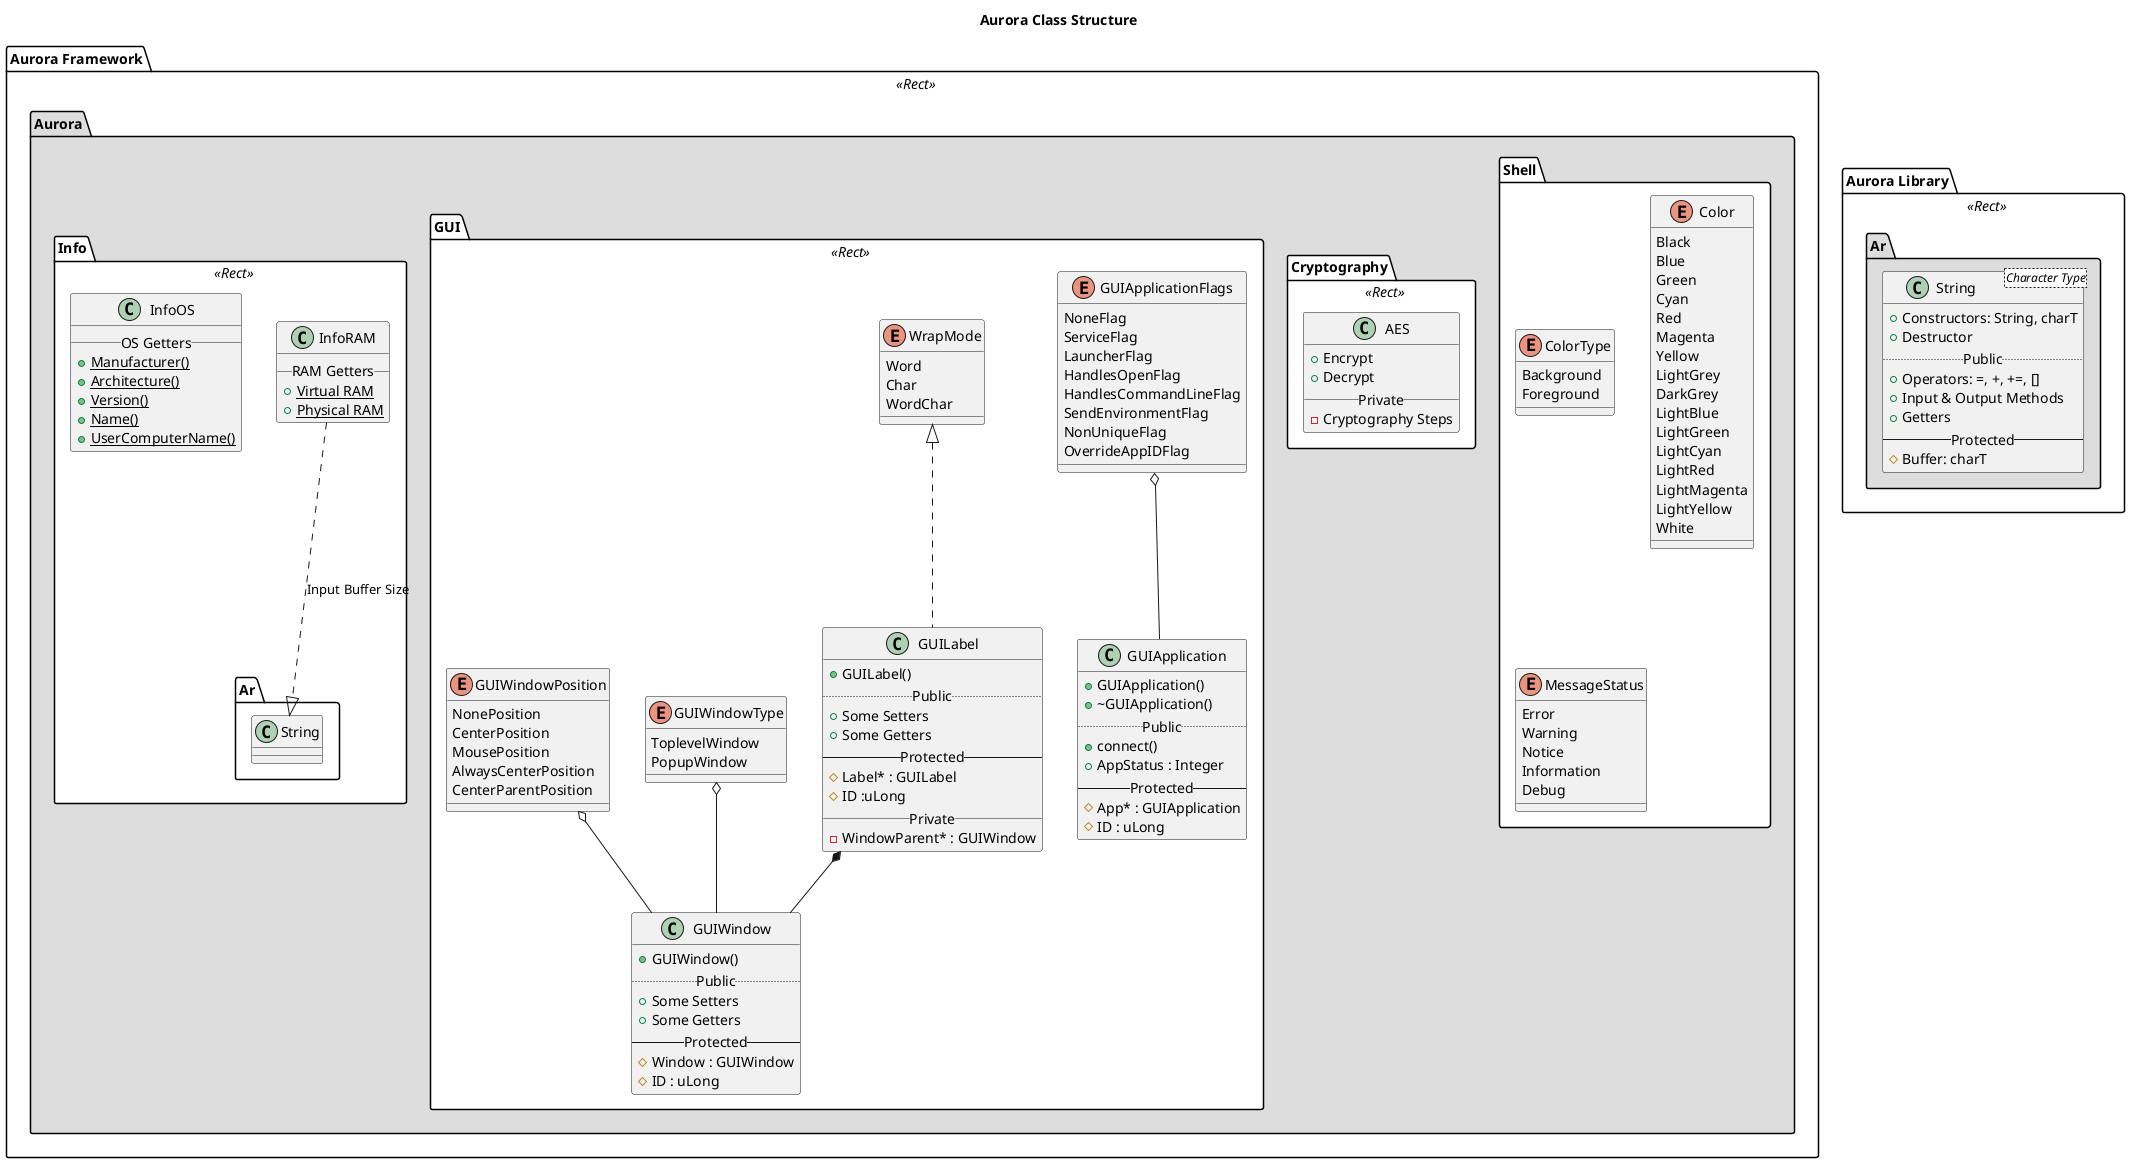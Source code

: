 @startuml
title Aurora Class Structure
package "Aurora Library" <<Rect>> {
	namespace Ar #DDDDDD {
		class String <Character Type>{
			+Constructors: String, charT
			+Destructor
			.. Public ..
			+Operators: =, +, +=, []
			+Input & Output Methods
			+Getters
			-- Protected --
			#Buffer: charT
		}
	}
}

package "Aurora Framework" <<Rect>> {
	namespace Aurora #DDDDDD {
		namespace Shell #FFFFFF {
			enum ColorType {
				Background
				Foreground
			}
			enum Color {
				Black
				Blue
				Green
				Cyan
				Red
				Magenta
				Yellow
				LightGrey
				DarkGrey
				LightBlue
				LightGreen
				LightCyan
				LightRed
				LightMagenta
				LightYellow
				White
			}
			enum MessageStatus {
				Error
				Warning
				Notice
				Information
				Debug
			}
		}
		package "Cryptography" <<Rect>> #FFFFFF {
			class AES {
				+Encrypt
				+Decrypt
				__ Private __
				-Cryptography Steps
			}
		}
		package "GUI" <<Rect>> #FFFFFF {
			enum GUIApplicationFlags {
				NoneFlag
				ServiceFlag
				LauncherFlag
				HandlesOpenFlag
				HandlesCommandLineFlag
				SendEnvironmentFlag
				NonUniqueFlag
				OverrideAppIDFlag
			}
			enum WrapMode {
				Word
				Char
				WordChar
			}
			class GUIApplication {
				+GUIApplication()
				+~GUIApplication()
				.. Public ..
				+connect()
				+AppStatus : Integer
				-- Protected --
				#App* : GUIApplication
				#ID : uLong
			}
			class GUILabel {
				+GUILabel()
				.. Public ..
				+Some Setters
				+Some Getters
				-- Protected --
				#Label* : GUILabel
				#ID :uLong
				__ Private __
				-WindowParent* : GUIWindow
			}
			enum GUIWindowType {
				ToplevelWindow
				PopupWindow
			}
			enum GUIWindowPosition {
				NonePosition
				CenterPosition
				MousePosition
				AlwaysCenterPosition
				CenterParentPosition
			}
			class GUIWindow {
				+GUIWindow()
				.. Public ..
				+Some Setters
				+Some Getters
				-- Protected --
				#Window : GUIWindow
				#ID : uLong
			}
			WrapMode <|.. GUILabel
			GUIApplicationFlags o-- GUIApplication
			GUIWindowType o-- GUIWindow
			GUIWindowPosition o-- GUIWindow
			GUILabel *-- GUIWindow
		}
		package "Info" <<Rect>> #FFFFFF {
			class InfoRAM {
				__ RAM Getters __
				{static} +Virtual RAM
				{static} +Physical RAM
			}
			class InfoOS {
				__ OS Getters __
				{static} +Manufacturer()
				{static} +Architecture()
				{static} +Version()
				{static} +Name()
				{static} +UserComputerName()
			}
			InfoRAM ..|> Ar.String : Input Buffer Size
		}

	}
}
@enduml